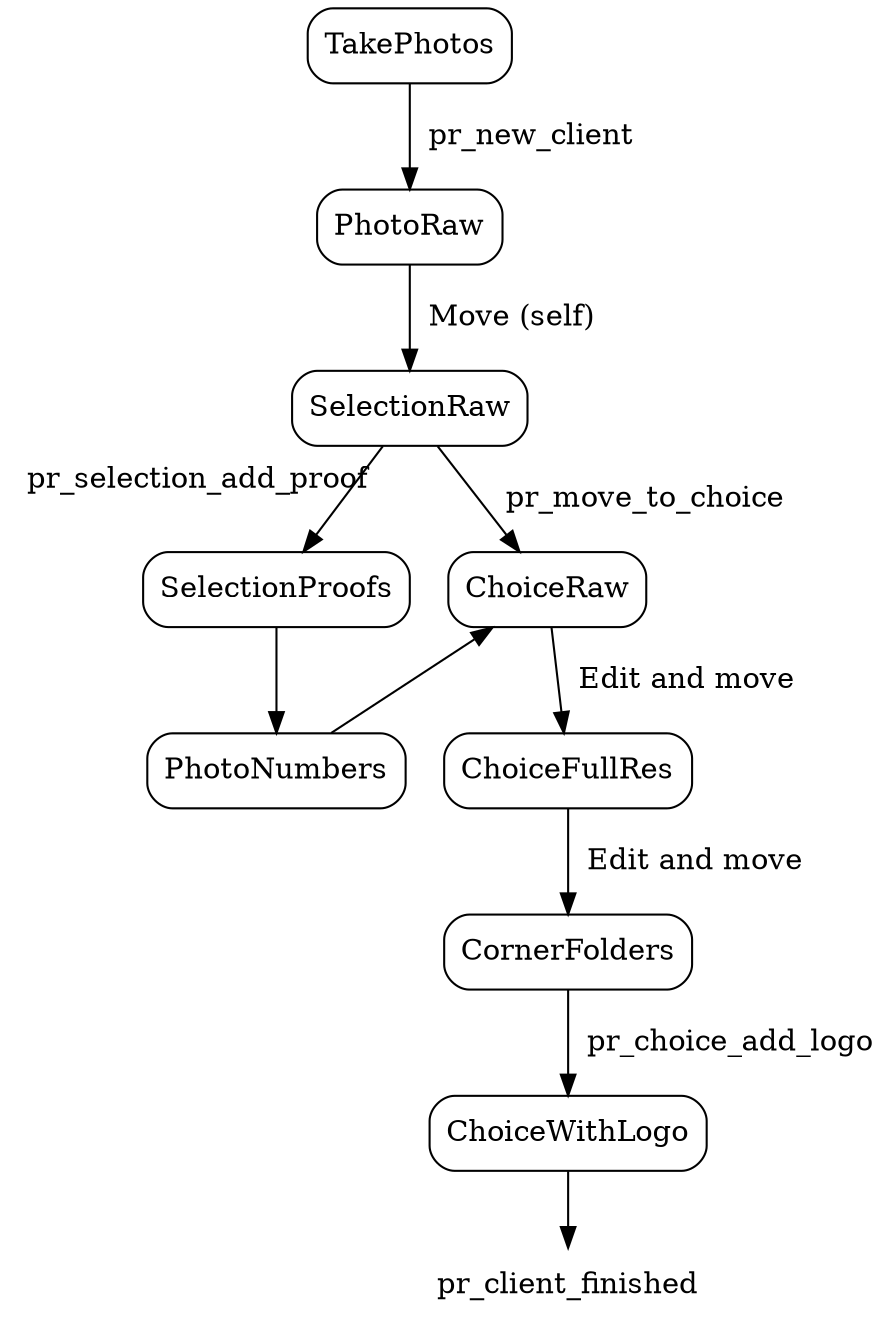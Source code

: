 digraph {
    graph [overlap = compress]
    node [style = rounded, shape = box]

    TakePhotos -> PhotoRaw [label = "  pr_new_client"]
    PhotoRaw -> SelectionRaw [label = "  Move (self)"]
    SelectionRaw -> SelectionProofs [headlabel = "  pr_selection_add_proof", labeldistance = 6.5, labelangle = 95]
    {
        rank = same;
        SelectionProofs ChoiceRaw
    }

    SelectionProofs -> PhotoNumbers
    PhotoNumbers -> ChoiceRaw [splines = curve]
    SelectionRaw -> ChoiceRaw [label = "  pr_move_to_choice"]
    ChoiceRaw -> ChoiceFullRes -> CornerFolders [label = "  Edit and move"]
    CornerFolders -> ChoiceWithLogo [label = "  pr_choice_add_logo"]
    pr_client_finished [shape = none]
    ChoiceWithLogo -> pr_client_finished

}
